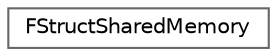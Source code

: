digraph "Graphical Class Hierarchy"
{
 // INTERACTIVE_SVG=YES
 // LATEX_PDF_SIZE
  bgcolor="transparent";
  edge [fontname=Helvetica,fontsize=10,labelfontname=Helvetica,labelfontsize=10];
  node [fontname=Helvetica,fontsize=10,shape=box,height=0.2,width=0.4];
  rankdir="LR";
  Node0 [id="Node000000",label="FStructSharedMemory",height=0.2,width=0.4,color="grey40", fillcolor="white", style="filled",URL="$de/d95/structFStructSharedMemory.html",tooltip="Holds the information and memory about a UStruct."];
}
